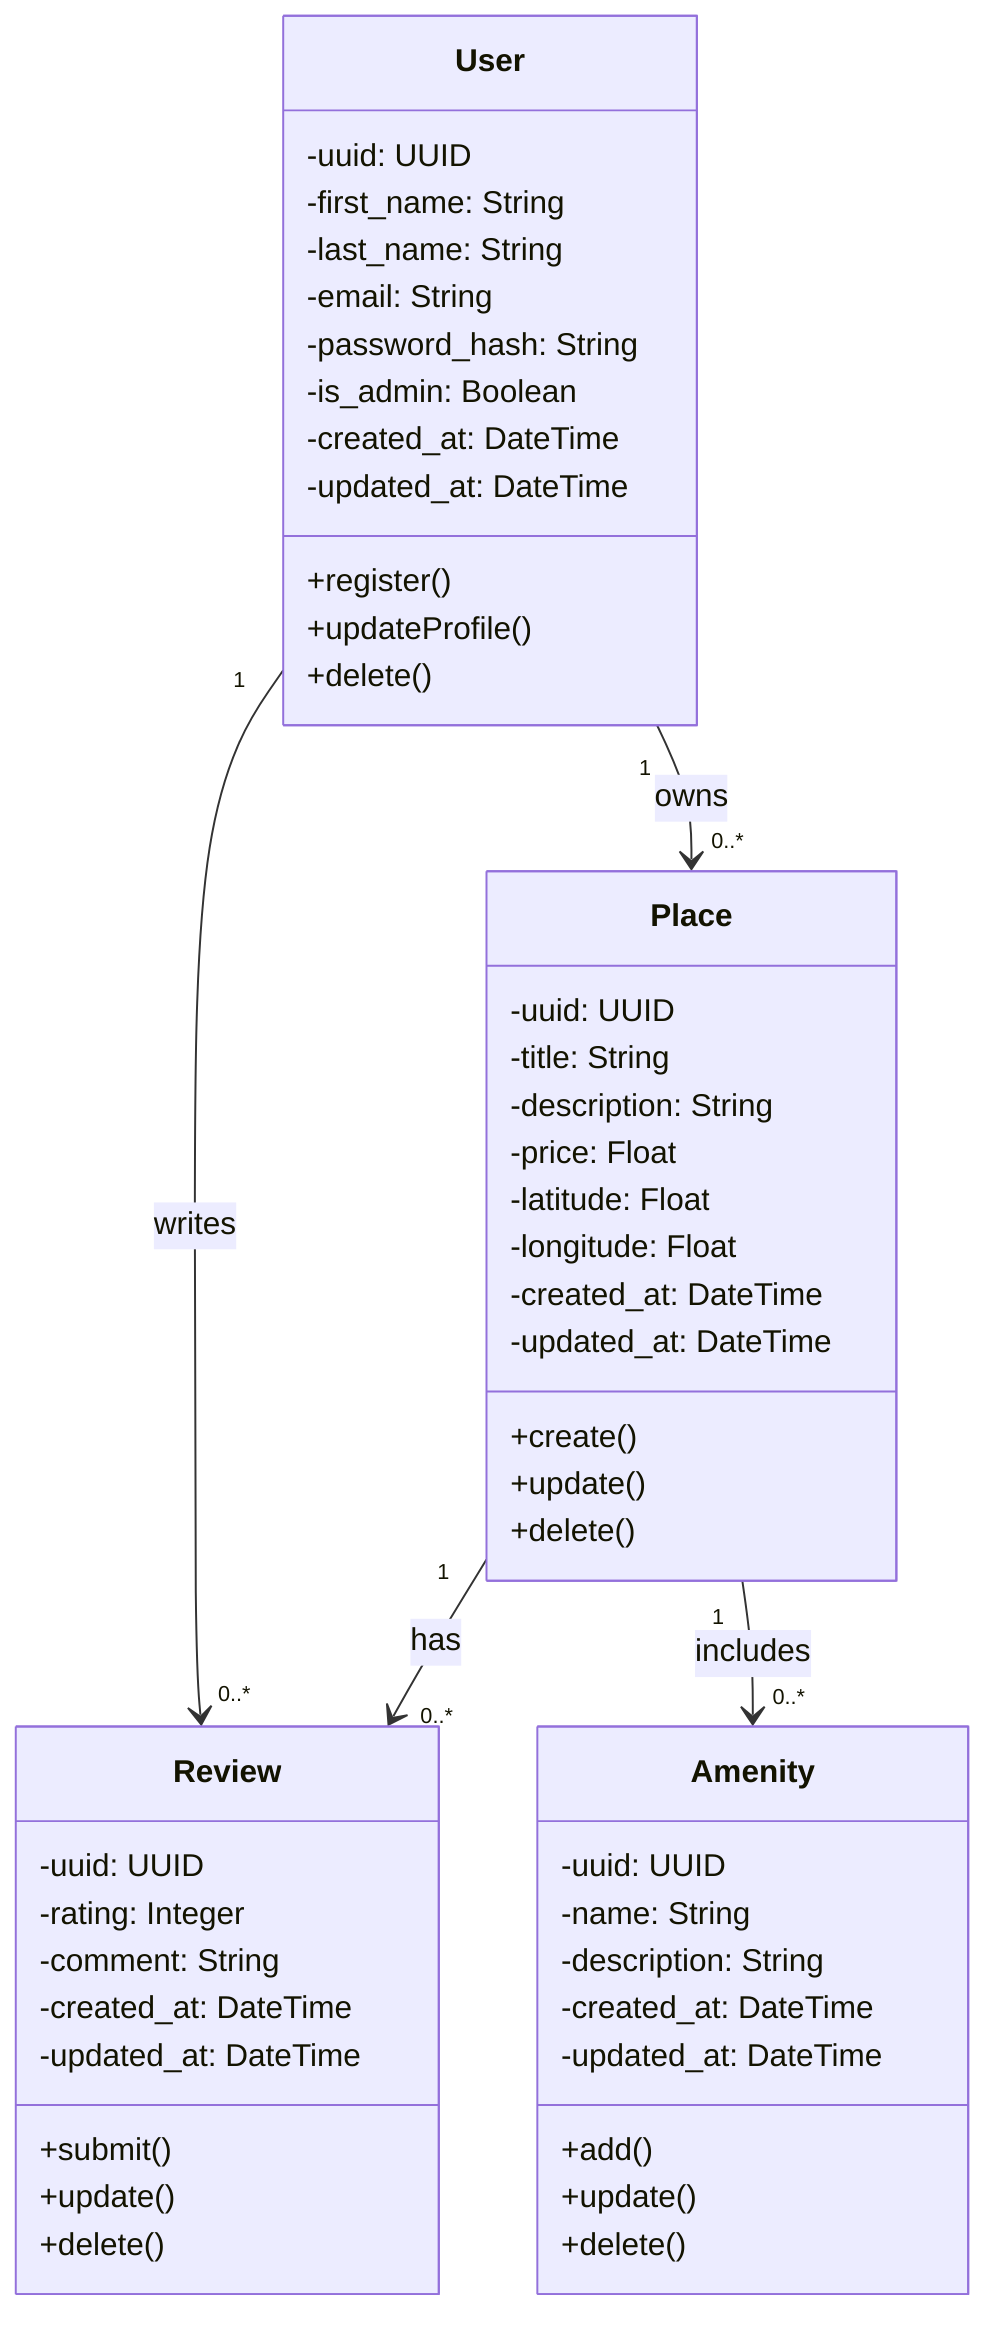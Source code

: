 classDiagram

%% ----- CLASSES -----
class User {
  -uuid: UUID
  -first_name: String
  -last_name: String
  -email: String
  -password_hash: String
  -is_admin: Boolean
  -created_at: DateTime
  -updated_at: DateTime
  +register()
  +updateProfile()
  +delete()
}

class Place {
  -uuid: UUID
  -title: String
  -description: String
  -price: Float
  -latitude: Float
  -longitude: Float
  -created_at: DateTime
  -updated_at: DateTime
  +create()
  +update()
  +delete()
}

class Review {
  -uuid: UUID
  -rating: Integer
  -comment: String
  -created_at: DateTime
  -updated_at: DateTime
  +submit()
  +update()
  +delete()
}

class Amenity {
  -uuid: UUID
  -name: String
  -description: String
  -created_at: DateTime
  -updated_at: DateTime
  +add()
  +update()
  +delete()
}

%% ----- RELATIONSHIPS -----
User "1" --> "0..*" Place : owns
User "1" --> "0..*" Review : writes
Place "1" --> "0..*" Review : has
Place "1" --> "0..*" Amenity : includes